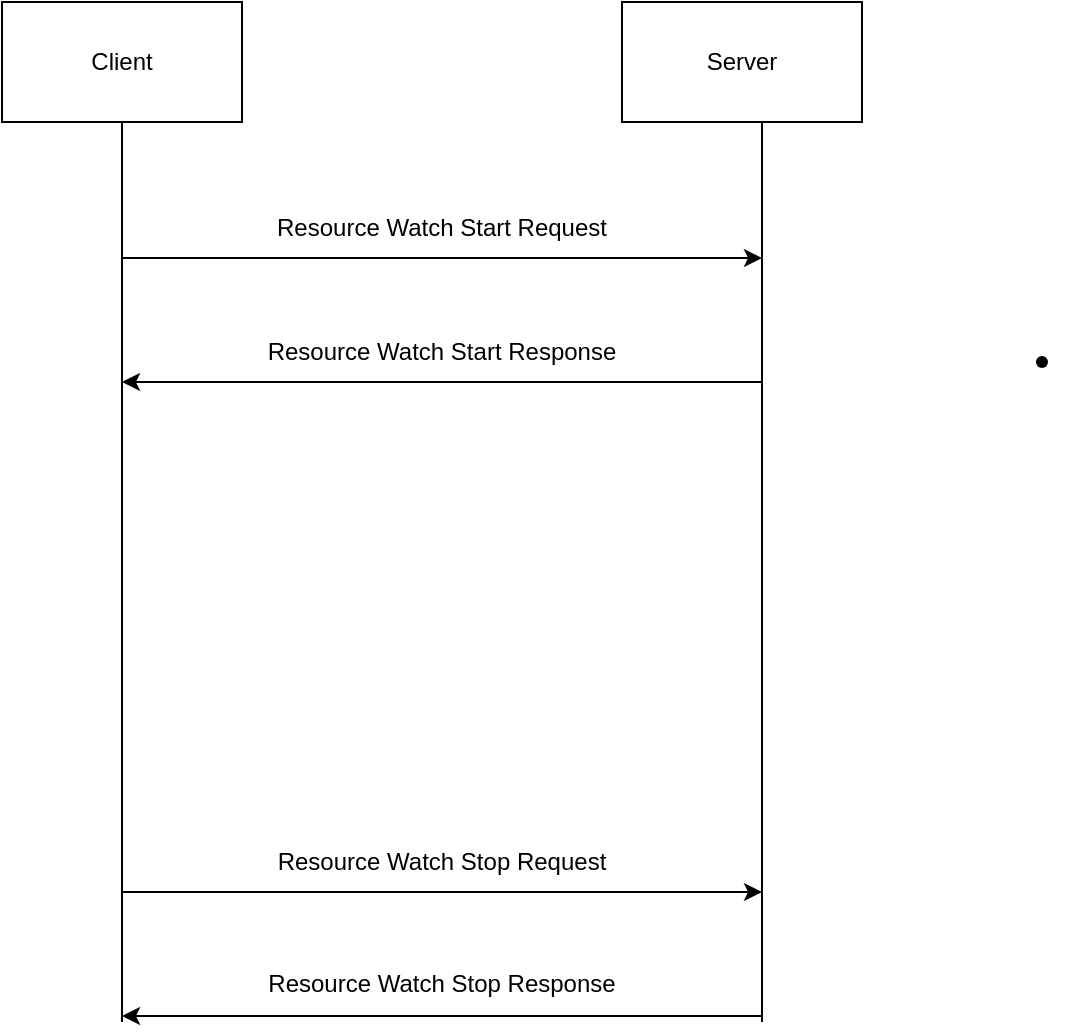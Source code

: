<mxfile version="24.7.16">
  <diagram name="페이지-1" id="F78mqwh335PKgEo9oDIl">
    <mxGraphModel dx="1434" dy="780" grid="1" gridSize="10" guides="1" tooltips="1" connect="1" arrows="1" fold="1" page="1" pageScale="1" pageWidth="827" pageHeight="1169" math="0" shadow="0">
      <root>
        <mxCell id="0" />
        <mxCell id="1" parent="0" />
        <mxCell id="vA8wYqOqC3x1ZyVDPA-a-3" value="Client" style="rounded=0;whiteSpace=wrap;html=1;" parent="1" vertex="1">
          <mxGeometry x="140" y="90" width="120" height="60" as="geometry" />
        </mxCell>
        <mxCell id="vA8wYqOqC3x1ZyVDPA-a-4" value="Server" style="rounded=0;whiteSpace=wrap;html=1;" parent="1" vertex="1">
          <mxGeometry x="450" y="90" width="120" height="60" as="geometry" />
        </mxCell>
        <mxCell id="vA8wYqOqC3x1ZyVDPA-a-5" value="" style="endArrow=none;html=1;rounded=0;entryX=0.5;entryY=1;entryDx=0;entryDy=0;" parent="1" target="vA8wYqOqC3x1ZyVDPA-a-3" edge="1">
          <mxGeometry width="50" height="50" relative="1" as="geometry">
            <mxPoint x="200" y="600" as="sourcePoint" />
            <mxPoint x="170" y="190" as="targetPoint" />
          </mxGeometry>
        </mxCell>
        <mxCell id="vA8wYqOqC3x1ZyVDPA-a-6" value="" style="endArrow=none;html=1;rounded=0;entryX=0.5;entryY=1;entryDx=0;entryDy=0;" parent="1" edge="1">
          <mxGeometry width="50" height="50" relative="1" as="geometry">
            <mxPoint x="520" y="600" as="sourcePoint" />
            <mxPoint x="520" y="150" as="targetPoint" />
          </mxGeometry>
        </mxCell>
        <mxCell id="vA8wYqOqC3x1ZyVDPA-a-10" value="Resource Watch Start Request" style="text;html=1;align=center;verticalAlign=middle;whiteSpace=wrap;rounded=0;" parent="1" vertex="1">
          <mxGeometry x="200" y="188" width="320" height="30" as="geometry" />
        </mxCell>
        <mxCell id="ctsqgOCMJWR_EgJcYkmX-6" value="Resource Watch Start Response" style="text;html=1;align=center;verticalAlign=middle;whiteSpace=wrap;rounded=0;" vertex="1" parent="1">
          <mxGeometry x="200" y="250" width="320" height="30" as="geometry" />
        </mxCell>
        <mxCell id="ctsqgOCMJWR_EgJcYkmX-8" value="Resource Watch Stop Request" style="text;html=1;align=center;verticalAlign=middle;whiteSpace=wrap;rounded=0;" vertex="1" parent="1">
          <mxGeometry x="200" y="505" width="320" height="30" as="geometry" />
        </mxCell>
        <mxCell id="ctsqgOCMJWR_EgJcYkmX-10" value="Resource Watch Stop Response" style="text;html=1;align=center;verticalAlign=middle;whiteSpace=wrap;rounded=0;" vertex="1" parent="1">
          <mxGeometry x="200" y="566" width="320" height="30" as="geometry" />
        </mxCell>
        <mxCell id="ctsqgOCMJWR_EgJcYkmX-12" value="" style="shape=waypoint;sketch=0;fillStyle=solid;size=6;pointerEvents=1;points=[];fillColor=none;resizable=0;rotatable=0;perimeter=centerPerimeter;snapToPoint=1;" vertex="1" parent="1">
          <mxGeometry x="650" y="260" width="20" height="20" as="geometry" />
        </mxCell>
        <mxCell id="ctsqgOCMJWR_EgJcYkmX-14" value="" style="endArrow=classic;html=1;rounded=0;exitX=0;exitY=1;exitDx=0;exitDy=0;entryX=1;entryY=1;entryDx=0;entryDy=0;" edge="1" parent="1" source="vA8wYqOqC3x1ZyVDPA-a-10" target="vA8wYqOqC3x1ZyVDPA-a-10">
          <mxGeometry width="50" height="50" relative="1" as="geometry">
            <mxPoint x="250" y="270" as="sourcePoint" />
            <mxPoint x="300" y="220" as="targetPoint" />
          </mxGeometry>
        </mxCell>
        <mxCell id="ctsqgOCMJWR_EgJcYkmX-15" value="" style="endArrow=classic;html=1;rounded=0;exitX=1;exitY=1;exitDx=0;exitDy=0;entryX=0;entryY=1;entryDx=0;entryDy=0;" edge="1" parent="1" source="ctsqgOCMJWR_EgJcYkmX-6" target="ctsqgOCMJWR_EgJcYkmX-6">
          <mxGeometry width="50" height="50" relative="1" as="geometry">
            <mxPoint x="360" y="350" as="sourcePoint" />
            <mxPoint x="410" y="300" as="targetPoint" />
          </mxGeometry>
        </mxCell>
        <mxCell id="ctsqgOCMJWR_EgJcYkmX-17" value="" style="endArrow=classic;html=1;rounded=0;exitX=0;exitY=1;exitDx=0;exitDy=0;entryX=1;entryY=1;entryDx=0;entryDy=0;" edge="1" parent="1">
          <mxGeometry width="50" height="50" relative="1" as="geometry">
            <mxPoint x="200" y="535" as="sourcePoint" />
            <mxPoint x="520" y="535" as="targetPoint" />
          </mxGeometry>
        </mxCell>
        <mxCell id="ctsqgOCMJWR_EgJcYkmX-18" value="" style="endArrow=classic;html=1;rounded=0;exitX=1;exitY=1;exitDx=0;exitDy=0;entryX=0;entryY=1;entryDx=0;entryDy=0;" edge="1" parent="1">
          <mxGeometry width="50" height="50" relative="1" as="geometry">
            <mxPoint x="520" y="597" as="sourcePoint" />
            <mxPoint x="200" y="597" as="targetPoint" />
          </mxGeometry>
        </mxCell>
      </root>
    </mxGraphModel>
  </diagram>
</mxfile>
